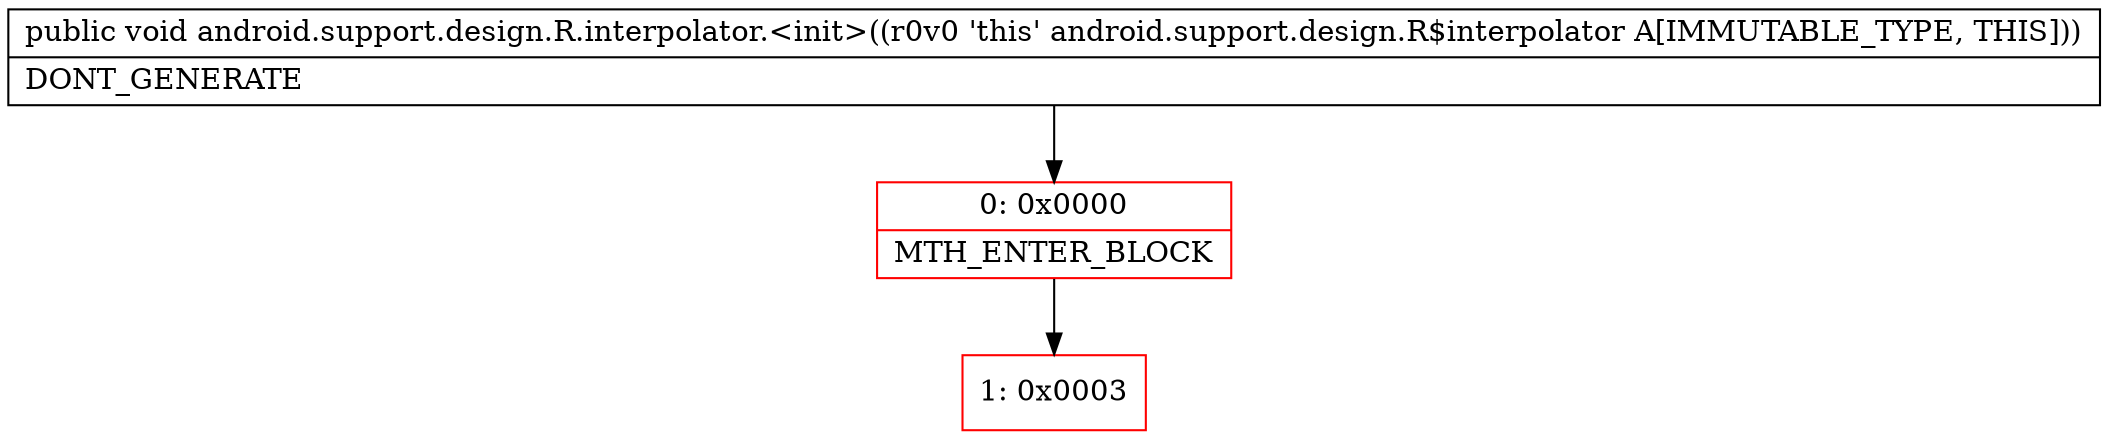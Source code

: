 digraph "CFG forandroid.support.design.R.interpolator.\<init\>()V" {
subgraph cluster_Region_1287746986 {
label = "R(0)";
node [shape=record,color=blue];
}
Node_0 [shape=record,color=red,label="{0\:\ 0x0000|MTH_ENTER_BLOCK\l}"];
Node_1 [shape=record,color=red,label="{1\:\ 0x0003}"];
MethodNode[shape=record,label="{public void android.support.design.R.interpolator.\<init\>((r0v0 'this' android.support.design.R$interpolator A[IMMUTABLE_TYPE, THIS]))  | DONT_GENERATE\l}"];
MethodNode -> Node_0;
Node_0 -> Node_1;
}

